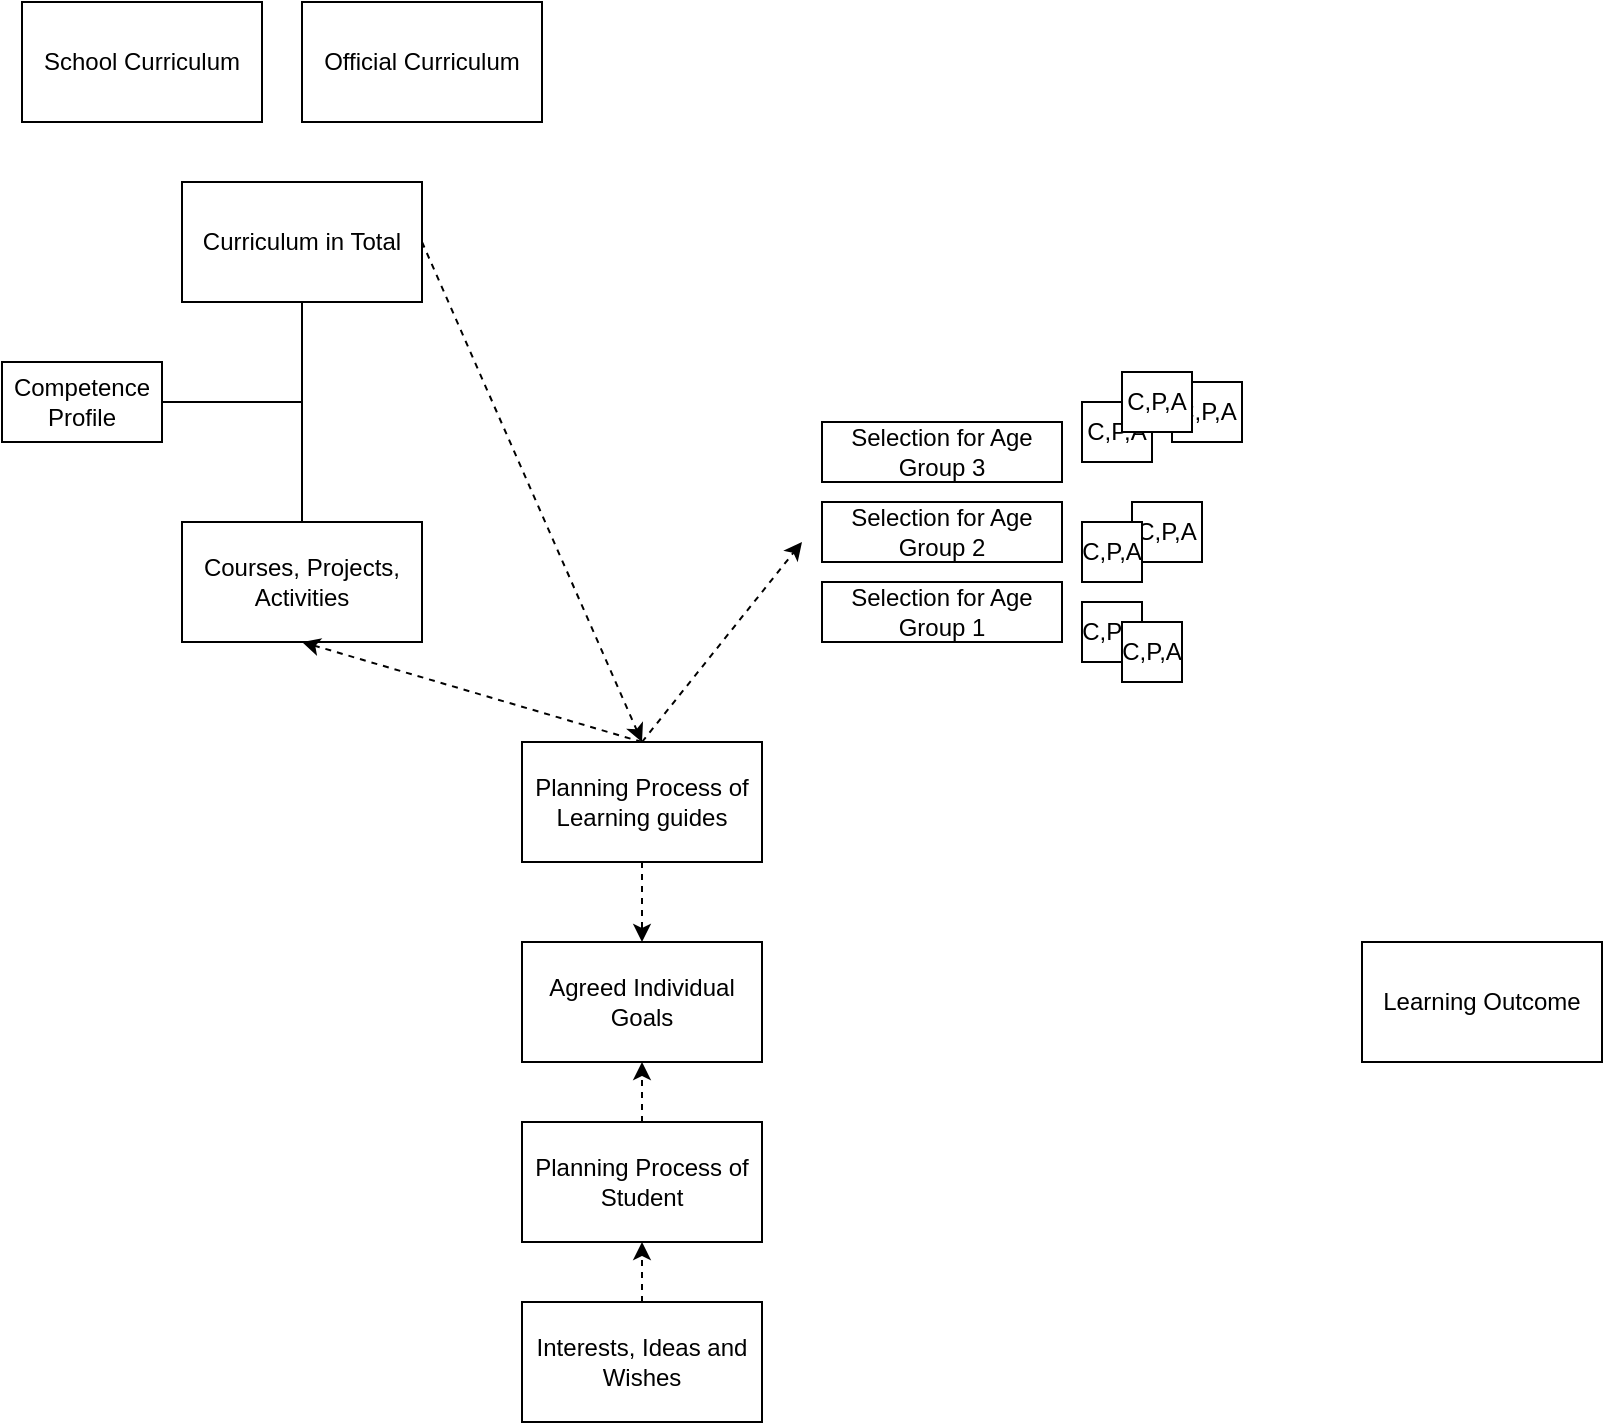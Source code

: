 <mxfile version="14.4.2" type="device"><diagram id="Oq58oFGB3UbCGUFXr9-8" name="Seite-1"><mxGraphModel dx="1088" dy="1747" grid="1" gridSize="10" guides="1" tooltips="1" connect="1" arrows="1" fold="1" page="1" pageScale="1" pageWidth="1169" pageHeight="827" math="0" shadow="0"><root><mxCell id="0"/><mxCell id="1" parent="0"/><mxCell id="w2Kz1Sij7UmBaqS0rFLe-1" value="Curriculum in Total" style="rounded=0;whiteSpace=wrap;html=1;" vertex="1" parent="1"><mxGeometry x="330" y="20" width="120" height="60" as="geometry"/></mxCell><mxCell id="w2Kz1Sij7UmBaqS0rFLe-2" value="Planning Process of Learning guides" style="rounded=0;whiteSpace=wrap;html=1;" vertex="1" parent="1"><mxGeometry x="500" y="300" width="120" height="60" as="geometry"/></mxCell><mxCell id="w2Kz1Sij7UmBaqS0rFLe-3" value="Courses, Projects, Activities" style="rounded=0;whiteSpace=wrap;html=1;" vertex="1" parent="1"><mxGeometry x="330" y="190" width="120" height="60" as="geometry"/></mxCell><mxCell id="w2Kz1Sij7UmBaqS0rFLe-5" value="Competence Profile" style="rounded=0;whiteSpace=wrap;html=1;" vertex="1" parent="1"><mxGeometry x="240" y="110" width="80" height="40" as="geometry"/></mxCell><mxCell id="w2Kz1Sij7UmBaqS0rFLe-7" value="" style="endArrow=none;html=1;exitX=0.5;exitY=1;exitDx=0;exitDy=0;entryX=0.5;entryY=0;entryDx=0;entryDy=0;" edge="1" parent="1" source="w2Kz1Sij7UmBaqS0rFLe-1" target="w2Kz1Sij7UmBaqS0rFLe-3"><mxGeometry width="50" height="50" relative="1" as="geometry"><mxPoint x="210" y="150" as="sourcePoint"/><mxPoint x="420" y="180" as="targetPoint"/></mxGeometry></mxCell><mxCell id="w2Kz1Sij7UmBaqS0rFLe-8" value="" style="endArrow=none;html=1;exitX=1;exitY=0.5;exitDx=0;exitDy=0;" edge="1" parent="1" source="w2Kz1Sij7UmBaqS0rFLe-5"><mxGeometry width="50" height="50" relative="1" as="geometry"><mxPoint x="490" y="170" as="sourcePoint"/><mxPoint x="390" y="130" as="targetPoint"/></mxGeometry></mxCell><mxCell id="w2Kz1Sij7UmBaqS0rFLe-9" value="" style="endArrow=classic;html=1;entryX=0.5;entryY=1;entryDx=0;entryDy=0;exitX=0.5;exitY=0;exitDx=0;exitDy=0;dashed=1;" edge="1" parent="1" source="w2Kz1Sij7UmBaqS0rFLe-2" target="w2Kz1Sij7UmBaqS0rFLe-3"><mxGeometry width="50" height="50" relative="1" as="geometry"><mxPoint x="580" y="430" as="sourcePoint"/><mxPoint x="630" y="380" as="targetPoint"/></mxGeometry></mxCell><mxCell id="w2Kz1Sij7UmBaqS0rFLe-10" value="Planning Process of Student" style="rounded=0;whiteSpace=wrap;html=1;" vertex="1" parent="1"><mxGeometry x="500" y="490" width="120" height="60" as="geometry"/></mxCell><mxCell id="w2Kz1Sij7UmBaqS0rFLe-11" value="Agreed Individual Goals" style="rounded=0;whiteSpace=wrap;html=1;" vertex="1" parent="1"><mxGeometry x="500" y="400" width="120" height="60" as="geometry"/></mxCell><mxCell id="w2Kz1Sij7UmBaqS0rFLe-12" value="Interests, Ideas and Wishes" style="rounded=0;whiteSpace=wrap;html=1;" vertex="1" parent="1"><mxGeometry x="500" y="580" width="120" height="60" as="geometry"/></mxCell><mxCell id="w2Kz1Sij7UmBaqS0rFLe-13" value="Learning Outcome" style="rounded=0;whiteSpace=wrap;html=1;" vertex="1" parent="1"><mxGeometry x="920" y="400" width="120" height="60" as="geometry"/></mxCell><mxCell id="w2Kz1Sij7UmBaqS0rFLe-14" value="" style="endArrow=classic;html=1;dashed=1;exitX=0.5;exitY=0;exitDx=0;exitDy=0;entryX=0.5;entryY=1;entryDx=0;entryDy=0;" edge="1" parent="1" source="w2Kz1Sij7UmBaqS0rFLe-10" target="w2Kz1Sij7UmBaqS0rFLe-11"><mxGeometry width="50" height="50" relative="1" as="geometry"><mxPoint x="350" y="410" as="sourcePoint"/><mxPoint x="400" y="360" as="targetPoint"/></mxGeometry></mxCell><mxCell id="w2Kz1Sij7UmBaqS0rFLe-15" value="" style="endArrow=classic;html=1;dashed=1;entryX=0.5;entryY=1;entryDx=0;entryDy=0;exitX=0.5;exitY=0;exitDx=0;exitDy=0;" edge="1" parent="1" source="w2Kz1Sij7UmBaqS0rFLe-12" target="w2Kz1Sij7UmBaqS0rFLe-10"><mxGeometry width="50" height="50" relative="1" as="geometry"><mxPoint x="370" y="380" as="sourcePoint"/><mxPoint x="420" y="330" as="targetPoint"/></mxGeometry></mxCell><mxCell id="w2Kz1Sij7UmBaqS0rFLe-16" value="Selection for Age Group 1" style="rounded=0;whiteSpace=wrap;html=1;" vertex="1" parent="1"><mxGeometry x="650" y="220" width="120" height="30" as="geometry"/></mxCell><mxCell id="w2Kz1Sij7UmBaqS0rFLe-17" value="Selection for Age Group 2" style="rounded=0;whiteSpace=wrap;html=1;" vertex="1" parent="1"><mxGeometry x="650" y="180" width="120" height="30" as="geometry"/></mxCell><mxCell id="w2Kz1Sij7UmBaqS0rFLe-18" value="Selection for Age Group 3" style="rounded=0;whiteSpace=wrap;html=1;" vertex="1" parent="1"><mxGeometry x="650" y="140" width="120" height="30" as="geometry"/></mxCell><mxCell id="w2Kz1Sij7UmBaqS0rFLe-19" value="" style="endArrow=classic;html=1;dashed=1;" edge="1" parent="1"><mxGeometry width="50" height="50" relative="1" as="geometry"><mxPoint x="560" y="300" as="sourcePoint"/><mxPoint x="640" y="200" as="targetPoint"/></mxGeometry></mxCell><mxCell id="w2Kz1Sij7UmBaqS0rFLe-20" value="" style="endArrow=classic;html=1;dashed=1;exitX=1;exitY=0.5;exitDx=0;exitDy=0;" edge="1" parent="1" source="w2Kz1Sij7UmBaqS0rFLe-1"><mxGeometry width="50" height="50" relative="1" as="geometry"><mxPoint x="570" y="100" as="sourcePoint"/><mxPoint x="560" y="300" as="targetPoint"/></mxGeometry></mxCell><mxCell id="w2Kz1Sij7UmBaqS0rFLe-21" value="C,P,A" style="rounded=0;whiteSpace=wrap;html=1;" vertex="1" parent="1"><mxGeometry x="825" y="120" width="35" height="30" as="geometry"/></mxCell><mxCell id="w2Kz1Sij7UmBaqS0rFLe-22" value="C,P,A" style="rounded=0;whiteSpace=wrap;html=1;" vertex="1" parent="1"><mxGeometry x="780" y="130" width="35" height="30" as="geometry"/></mxCell><mxCell id="w2Kz1Sij7UmBaqS0rFLe-23" value="C,P,A" style="rounded=0;whiteSpace=wrap;html=1;" vertex="1" parent="1"><mxGeometry x="805" y="180" width="35" height="30" as="geometry"/></mxCell><mxCell id="w2Kz1Sij7UmBaqS0rFLe-24" value="C,P,A" style="rounded=0;whiteSpace=wrap;html=1;" vertex="1" parent="1"><mxGeometry x="780" y="190" width="30" height="30" as="geometry"/></mxCell><mxCell id="w2Kz1Sij7UmBaqS0rFLe-25" value="C,P,A" style="rounded=0;whiteSpace=wrap;html=1;" vertex="1" parent="1"><mxGeometry x="780" y="230" width="30" height="30" as="geometry"/></mxCell><mxCell id="w2Kz1Sij7UmBaqS0rFLe-26" value="C,P,A" style="rounded=0;whiteSpace=wrap;html=1;" vertex="1" parent="1"><mxGeometry x="800" y="240" width="30" height="30" as="geometry"/></mxCell><mxCell id="w2Kz1Sij7UmBaqS0rFLe-28" value="C,P,A" style="rounded=0;whiteSpace=wrap;html=1;" vertex="1" parent="1"><mxGeometry x="800" y="115" width="35" height="30" as="geometry"/></mxCell><mxCell id="w2Kz1Sij7UmBaqS0rFLe-29" value="Official Curriculum" style="rounded=0;whiteSpace=wrap;html=1;" vertex="1" parent="1"><mxGeometry x="390" y="-70" width="120" height="60" as="geometry"/></mxCell><mxCell id="w2Kz1Sij7UmBaqS0rFLe-30" value="School Curriculum" style="rounded=0;whiteSpace=wrap;html=1;" vertex="1" parent="1"><mxGeometry x="250" y="-70" width="120" height="60" as="geometry"/></mxCell><mxCell id="w2Kz1Sij7UmBaqS0rFLe-34" value="" style="endArrow=classic;html=1;dashed=1;exitX=0.5;exitY=1;exitDx=0;exitDy=0;entryX=0.5;entryY=0;entryDx=0;entryDy=0;" edge="1" parent="1" source="w2Kz1Sij7UmBaqS0rFLe-2" target="w2Kz1Sij7UmBaqS0rFLe-11"><mxGeometry width="50" height="50" relative="1" as="geometry"><mxPoint x="570" y="610" as="sourcePoint"/><mxPoint x="560" y="390" as="targetPoint"/></mxGeometry></mxCell></root></mxGraphModel></diagram></mxfile>